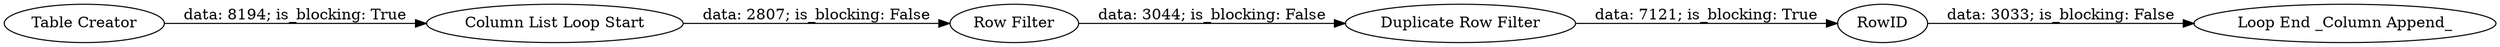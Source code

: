 digraph {
	"2551929018343002586_4" [label="Row Filter"]
	"2551929018343002586_2" [label="Table Creator"]
	"2551929018343002586_3" [label="Column List Loop Start"]
	"2551929018343002586_6" [label=RowID]
	"2551929018343002586_7" [label="Loop End _Column Append_"]
	"2551929018343002586_5" [label="Duplicate Row Filter"]
	"2551929018343002586_4" -> "2551929018343002586_5" [label="data: 3044; is_blocking: False"]
	"2551929018343002586_5" -> "2551929018343002586_6" [label="data: 7121; is_blocking: True"]
	"2551929018343002586_3" -> "2551929018343002586_4" [label="data: 2807; is_blocking: False"]
	"2551929018343002586_2" -> "2551929018343002586_3" [label="data: 8194; is_blocking: True"]
	"2551929018343002586_6" -> "2551929018343002586_7" [label="data: 3033; is_blocking: False"]
	rankdir=LR
}
